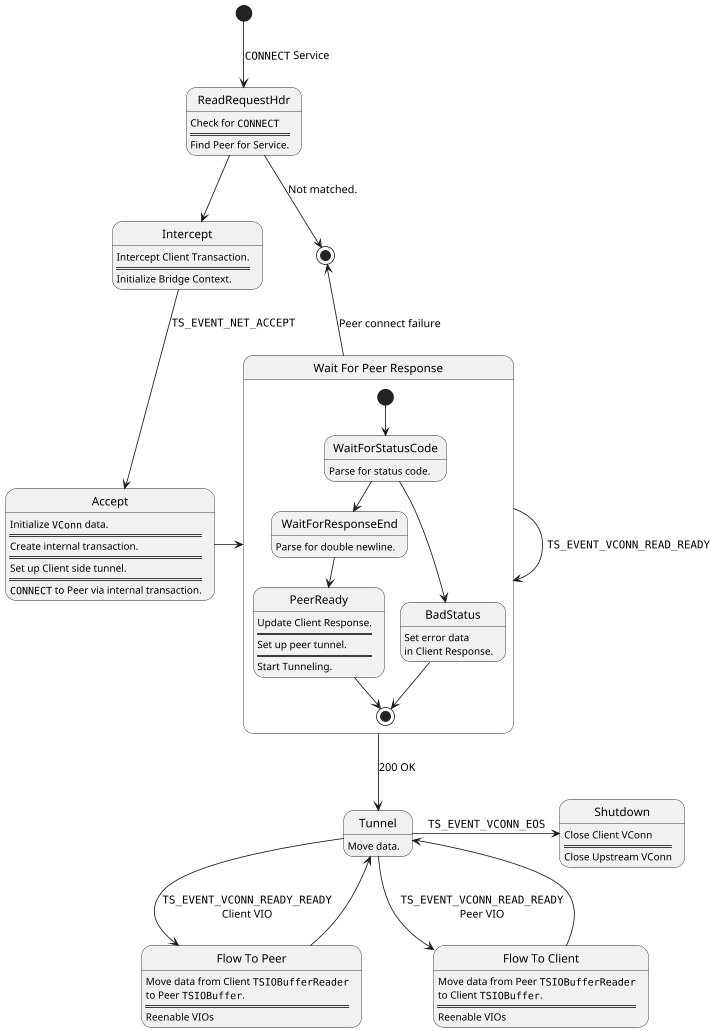 ' Licensed under the Apache License, Version 2.0 (the "License");
' you may not use this file except in compliance with the License.
' You may obtain a copy of the License at http://www.apache.org/licenses/LICENSE-2.0
' Unless required by  applicable law or agreed to in writing, software distributed under the License is distributed
' on an \"AS IS\" BASIS, WITHOUT WARRANTIES OR CONDITIONS OF ANY KIND, either express or implied.
' See the License for the specific language governing permissions and limitations under the License.

@startuml

scale max 720 width

ReadRequestHdr : Check for ""CONNECT""
ReadRequestHdr : =====
ReadRequestHdr : Find Peer for Service.

Intercept : Intercept Client Transaction.
Intercept : =====
Intercept : Initialize Bridge Context.

Accept : Initialize ""VConn"" data.
Accept : =====
Accept : Create internal transaction.
Accept : =====
Accept : Set up Client side tunnel.
Accept : =====
Accept : ""CONNECT"" to Peer via internal transaction.

Tunnel : Move data.

state "Flow To Peer" as FlowToPeer
FlowToPeer : Move data from Client ""TSIOBufferReader""\nto Peer ""TSIOBuffer"".
FlowToPeer : =====
FlowToPeer : Reenable VIOs

state "Flow To Client" as FlowToClient
FlowToClient : Move data from Peer ""TSIOBufferReader""\nto Client ""TSIOBuffer"".
FlowToClient : =====
FlowToClient : Reenable VIOs

state "Wait For Peer Response" as WaitForPeerResponse {
  WaitForStatusCode : Parse for status code.

  WaitForResponseEnd : Parse for double newline.

  BadStatus : Set error data\nin Client Response.

  PeerReady : Update Client Response.
  PeerReady : =====
  PeerReady : Set up peer tunnel.
  PeerReady : =====
  PeerReady : Start Tunneling.

  [*] --> WaitForStatusCode
  WaitForStatusCode --> WaitForResponseEnd
  WaitForStatusCode --> BadStatus
  BadStatus --> [*]
  WaitForResponseEnd --> PeerReady
  PeerReady --> [*]
}

[*] --> ReadRequestHdr : ""CONNECT"" Service
ReadRequestHdr --> [*] : Not matched.
ReadRequestHdr --> Intercept
Intercept --> Accept : ""TS_EVENT_NET_ACCEPT""
Accept -r-> WaitForPeerResponse
WaitForPeerResponse --> WaitForPeerResponse : ""TS_EVENT_VCONN_READ_READY""
WaitForPeerResponse --> Tunnel : 200 OK
WaitForPeerResponse -u-> [*] : Peer connect failure

Tunnel --> FlowToClient : ""TS_EVENT_VCONN_READ_READY""\nPeer VIO
FlowToClient --> Tunnel
Tunnel --> FlowToPeer : ""TS_EVENT_VCONN_READY_READY""\nClient VIO
FlowToPeer --> Tunnel

Tunnel -right-> Shutdown : ""TS_EVENT_VCONN_EOS""

Shutdown : Close Client VConn
Shutdown : =====
Shutdown : Close Upstream VConn

@enduml
